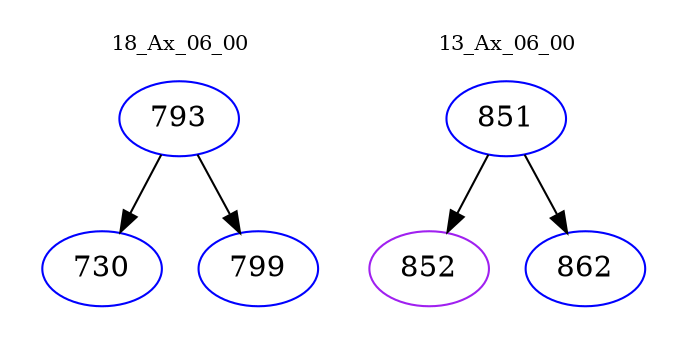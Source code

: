 digraph{
subgraph cluster_0 {
color = white
label = "18_Ax_06_00";
fontsize=10;
T0_793 [label="793", color="blue"]
T0_793 -> T0_730 [color="black"]
T0_730 [label="730", color="blue"]
T0_793 -> T0_799 [color="black"]
T0_799 [label="799", color="blue"]
}
subgraph cluster_1 {
color = white
label = "13_Ax_06_00";
fontsize=10;
T1_851 [label="851", color="blue"]
T1_851 -> T1_852 [color="black"]
T1_852 [label="852", color="purple"]
T1_851 -> T1_862 [color="black"]
T1_862 [label="862", color="blue"]
}
}
